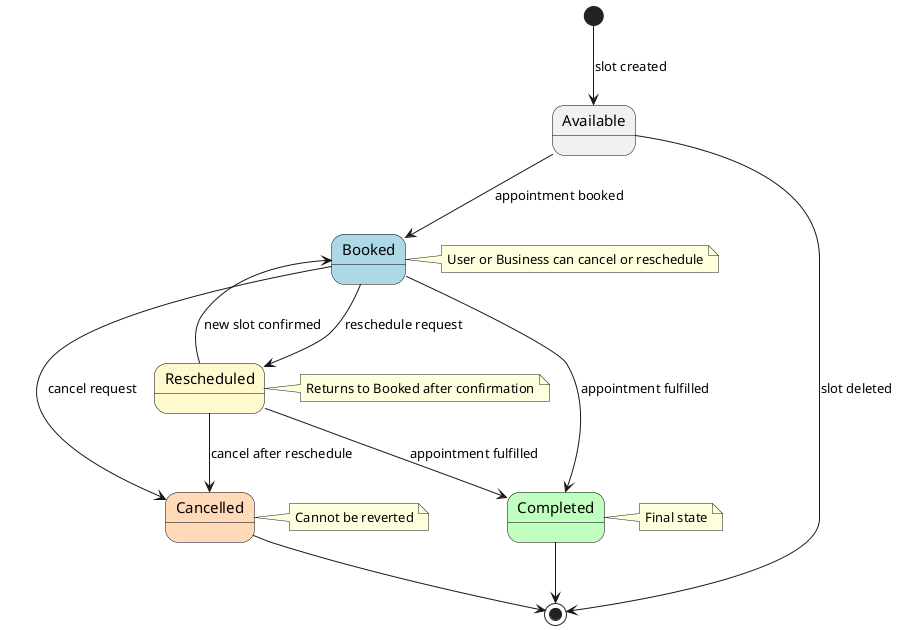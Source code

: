 # Schedulink Appointment System – State Transition Diagram (Coloured)

Below is a PlantUML code block for a **coloured state transition diagram** representing the lifecycle of an appointment in the Schedulink system.  
Copy and paste this into [PlantUML](https://plantuml.com/state-diagram) or any compatible tool for visualization.

---

```plantuml
@startuml
skinparam backgroundColor #FFFFFF
skinparam state {
  StartColor #90EE90
  EndColor #FFB6C1
  BackgroundColor<<Booked>> #ADD8E6
  BackgroundColor<<Rescheduled>> #FFFACD
  BackgroundColor<<Cancelled>> #FFDAB9
  BackgroundColor<<Completed>> #C1FFC1
  BorderColor Black
  FontSize 15
}

[*] --> Available : slot created

state "Booked" as Booked <<Booked>> #ADD8E6
state "Rescheduled" as Rescheduled <<Rescheduled>> #FFFACD
state "Cancelled" as Cancelled <<Cancelled>> #FFDAB9
state "Completed" as Completed <<Completed>> #C1FFC1

Available --> Booked : appointment booked
Booked --> Rescheduled : reschedule request
Booked --> Cancelled : cancel request
Rescheduled --> Booked : new slot confirmed
Rescheduled --> Cancelled : cancel after reschedule
Booked --> Completed : appointment fulfilled
Rescheduled --> Completed : appointment fulfilled

Cancelled --> [*]
Completed --> [*]
Available --> [*] : slot deleted

note right of Booked : User or Business can cancel or reschedule
note right of Rescheduled : Returns to Booked after confirmation
note right of Cancelled : Cannot be reverted
note right of Completed : Final state

@enduml
```

---

**How to use:**  
- Each state is visually distinct with its own background color.
- The diagram represents all major transitions for an appointment slot lifecycle.
- Notes and end states are included for clarity.

---